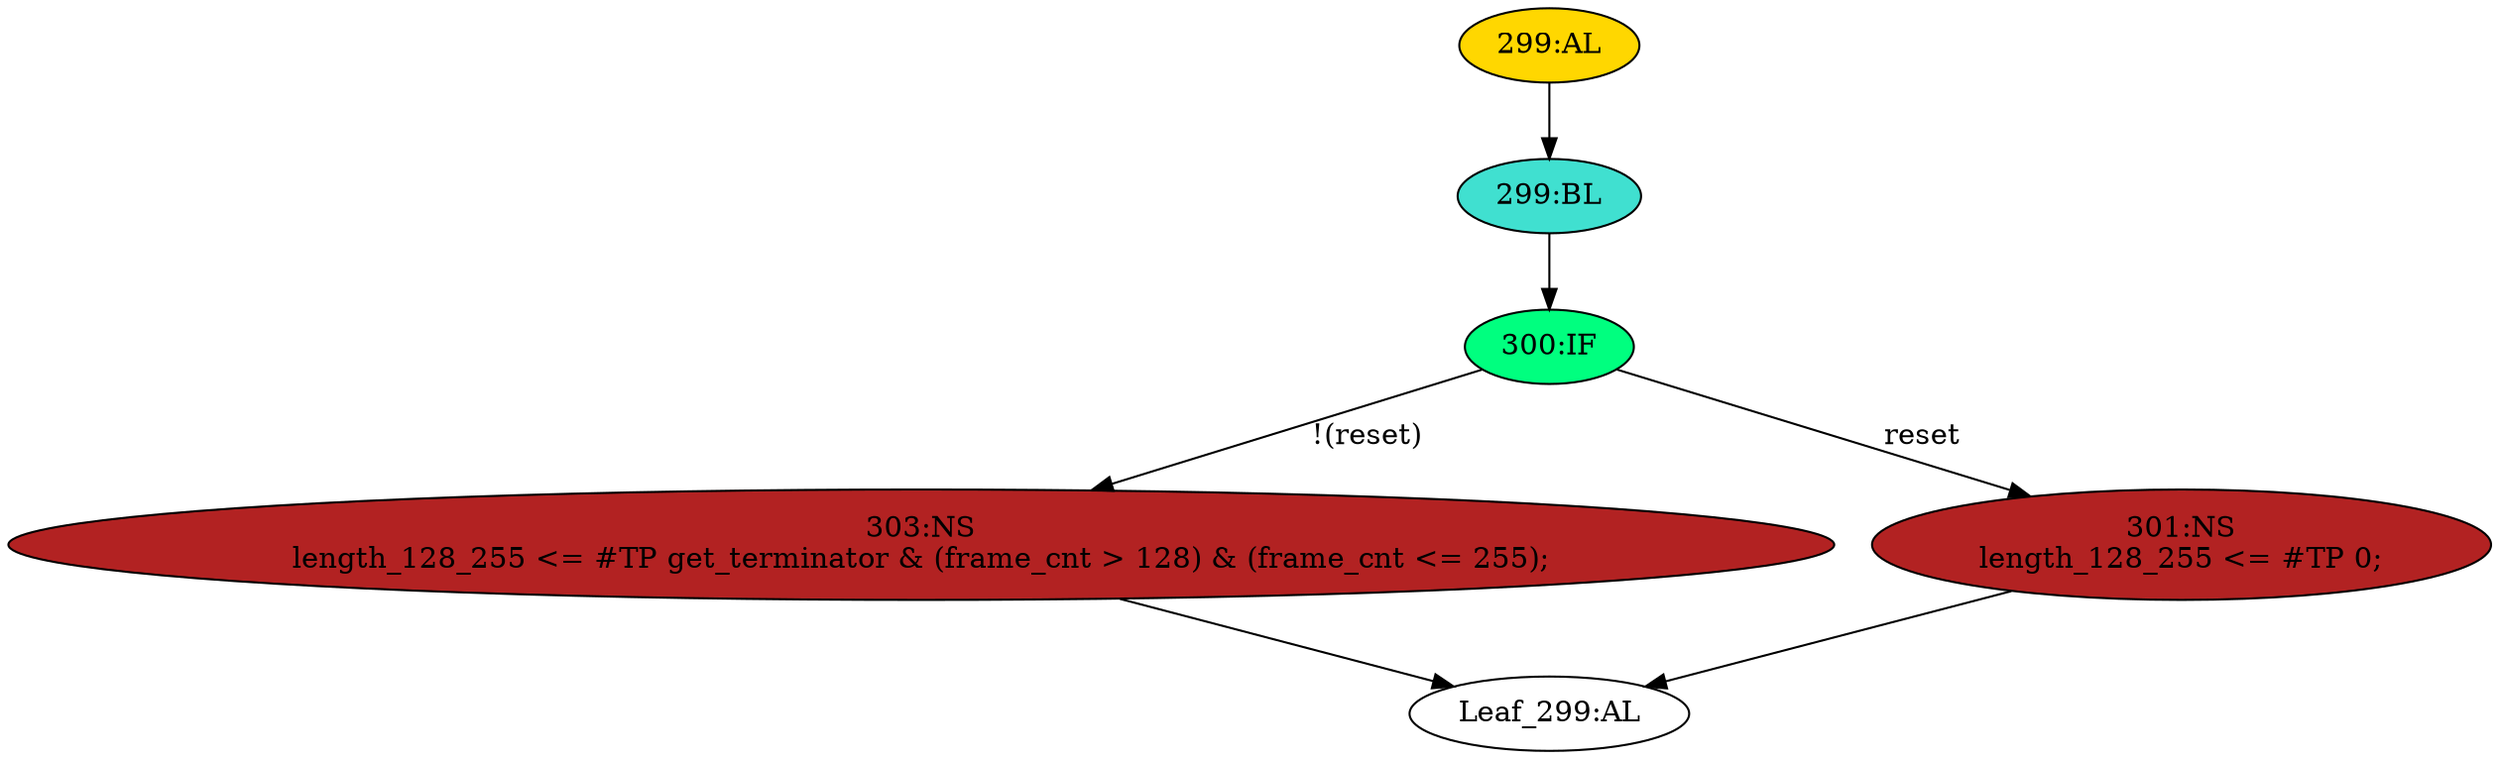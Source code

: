 strict digraph "" {
	node [label="\N"];
	"300:IF"	 [ast="<pyverilog.vparser.ast.IfStatement object at 0x7efef253bf90>",
		fillcolor=springgreen,
		label="300:IF",
		statements="[]",
		style=filled,
		typ=IfStatement];
	"303:NS"	 [ast="<pyverilog.vparser.ast.NonblockingSubstitution object at 0x7efef253bd50>",
		fillcolor=firebrick,
		label="303:NS
length_128_255 <= #TP get_terminator & (frame_cnt > 128) & (frame_cnt <= 255);",
		statements="[<pyverilog.vparser.ast.NonblockingSubstitution object at 0x7efef253bd50>]",
		style=filled,
		typ=NonblockingSubstitution];
	"300:IF" -> "303:NS"	 [cond="['reset']",
		label="!(reset)",
		lineno=300];
	"301:NS"	 [ast="<pyverilog.vparser.ast.NonblockingSubstitution object at 0x7efef2540610>",
		fillcolor=firebrick,
		label="301:NS
length_128_255 <= #TP 0;",
		statements="[<pyverilog.vparser.ast.NonblockingSubstitution object at 0x7efef2540610>]",
		style=filled,
		typ=NonblockingSubstitution];
	"300:IF" -> "301:NS"	 [cond="['reset']",
		label=reset,
		lineno=300];
	"Leaf_299:AL"	 [def_var="['length_128_255']",
		label="Leaf_299:AL"];
	"303:NS" -> "Leaf_299:AL"	 [cond="[]",
		lineno=None];
	"299:AL"	 [ast="<pyverilog.vparser.ast.Always object at 0x7efef2540890>",
		clk_sens=True,
		fillcolor=gold,
		label="299:AL",
		sens="['rxclk', 'reset']",
		statements="[]",
		style=filled,
		typ=Always,
		use_var="['reset', 'get_terminator', 'frame_cnt']"];
	"299:BL"	 [ast="<pyverilog.vparser.ast.Block object at 0x7efef2540990>",
		fillcolor=turquoise,
		label="299:BL",
		statements="[]",
		style=filled,
		typ=Block];
	"299:AL" -> "299:BL"	 [cond="[]",
		lineno=None];
	"301:NS" -> "Leaf_299:AL"	 [cond="[]",
		lineno=None];
	"299:BL" -> "300:IF"	 [cond="[]",
		lineno=None];
}
